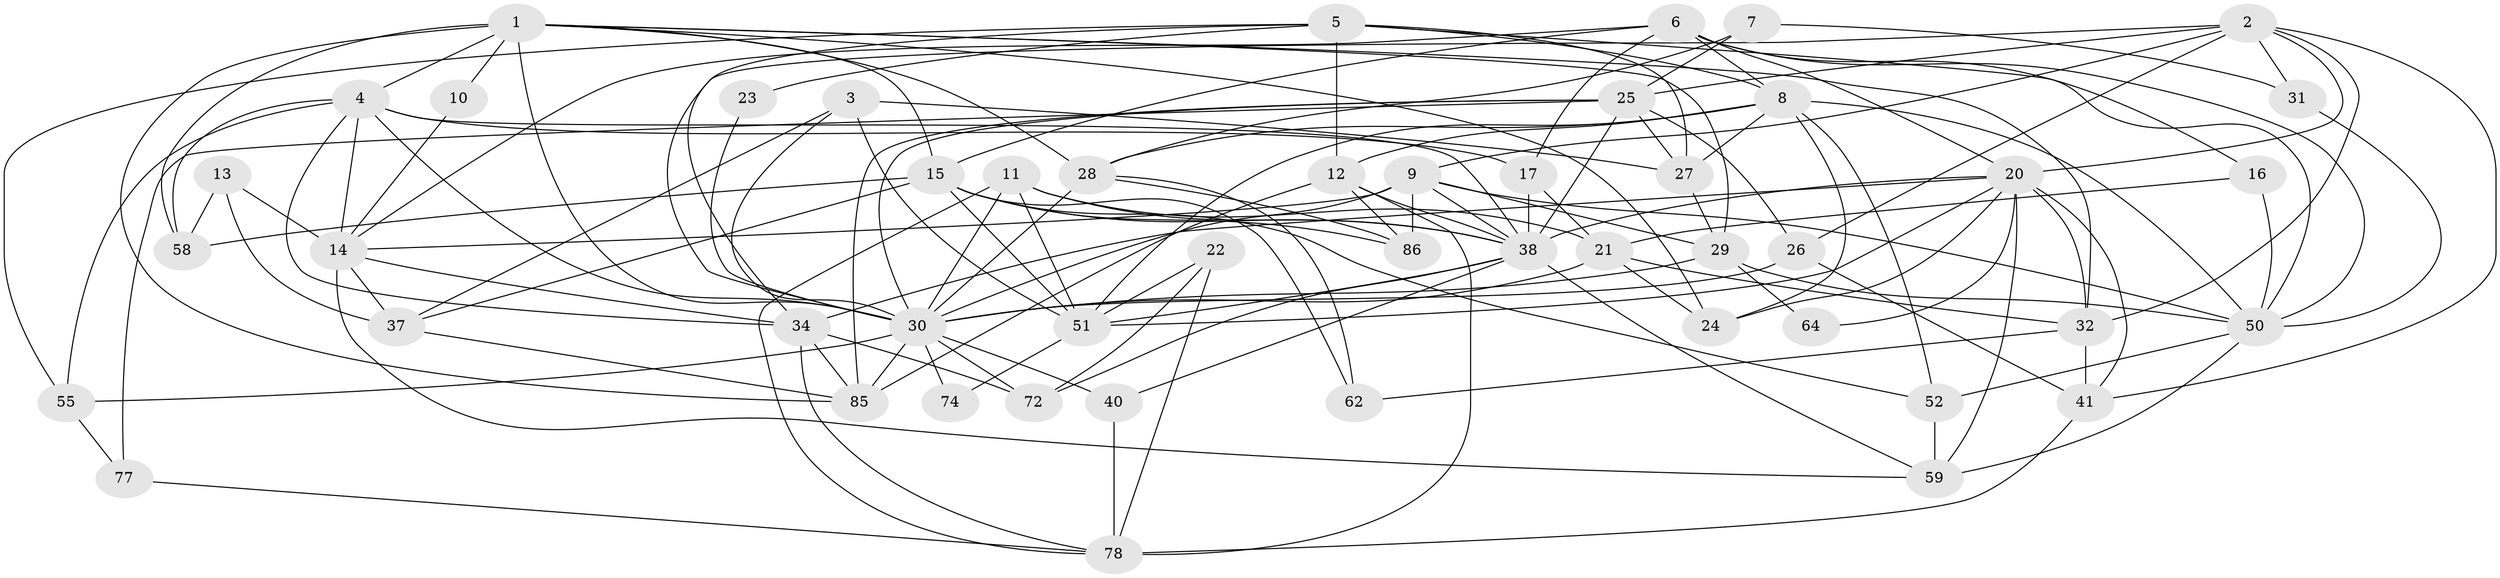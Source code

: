 // original degree distribution, {8: 0.030303030303030304, 5: 0.1717171717171717, 4: 0.26262626262626265, 3: 0.2828282828282828, 2: 0.1414141414141414, 6: 0.08080808080808081, 9: 0.010101010101010102, 7: 0.020202020202020204}
// Generated by graph-tools (version 1.1) at 2025/18/03/04/25 18:18:48]
// undirected, 49 vertices, 140 edges
graph export_dot {
graph [start="1"]
  node [color=gray90,style=filled];
  1 [super="+68"];
  2 [super="+19"];
  3;
  4 [super="+98+61"];
  5 [super="+88"];
  6 [super="+54"];
  7;
  8 [super="+65+99"];
  9 [super="+35+83"];
  10;
  11 [super="+82"];
  12 [super="+95"];
  13;
  14 [super="+48"];
  15 [super="+18"];
  16;
  17;
  20 [super="+91+67"];
  21 [super="+89"];
  22;
  23;
  24;
  25 [super="+60+45"];
  26 [super="+92"];
  27 [super="+43"];
  28 [super="+47"];
  29 [super="+90+73"];
  30 [super="+33"];
  31;
  32 [super="+42+63+36"];
  34 [super="+57+79"];
  37 [super="+39+53"];
  38 [super="+66+44"];
  40;
  41 [super="+76"];
  50;
  51 [super="+87+69"];
  52;
  55 [super="+75"];
  58;
  59 [super="+94"];
  62 [super="+71"];
  64;
  72 [super="+80"];
  74;
  77;
  78 [super="+84"];
  85 [super="+97"];
  86;
  1 -- 85;
  1 -- 24;
  1 -- 10;
  1 -- 32;
  1 -- 29;
  1 -- 4;
  1 -- 58;
  1 -- 30 [weight=2];
  1 -- 15;
  1 -- 28;
  2 -- 34;
  2 -- 26;
  2 -- 25;
  2 -- 20;
  2 -- 9;
  2 -- 31;
  2 -- 41;
  2 -- 32;
  3 -- 51;
  3 -- 27;
  3 -- 30;
  3 -- 37;
  4 -- 58;
  4 -- 38;
  4 -- 34;
  4 -- 17;
  4 -- 30;
  4 -- 55;
  4 -- 14;
  5 -- 55;
  5 -- 23;
  5 -- 50;
  5 -- 8;
  5 -- 27;
  5 -- 12;
  5 -- 30;
  6 -- 20;
  6 -- 16;
  6 -- 17;
  6 -- 50;
  6 -- 8;
  6 -- 14;
  6 -- 15;
  7 -- 25;
  7 -- 31;
  7 -- 28;
  8 -- 28;
  8 -- 51 [weight=2];
  8 -- 50;
  8 -- 24;
  8 -- 12;
  8 -- 27;
  8 -- 52;
  9 -- 86;
  9 -- 50;
  9 -- 38;
  9 -- 29;
  9 -- 30 [weight=2];
  9 -- 14;
  10 -- 14;
  11 -- 51;
  11 -- 21;
  11 -- 30;
  11 -- 78;
  11 -- 38;
  12 -- 86;
  12 -- 78;
  12 -- 38;
  12 -- 85;
  13 -- 58;
  13 -- 14;
  13 -- 37;
  14 -- 37;
  14 -- 34;
  14 -- 59;
  15 -- 38 [weight=2];
  15 -- 37;
  15 -- 51;
  15 -- 52;
  15 -- 86;
  15 -- 58;
  15 -- 62;
  16 -- 50;
  16 -- 21;
  17 -- 21;
  17 -- 38 [weight=2];
  20 -- 64;
  20 -- 32 [weight=2];
  20 -- 24;
  20 -- 41;
  20 -- 51;
  20 -- 34;
  20 -- 59;
  20 -- 38;
  21 -- 32;
  21 -- 30;
  21 -- 24;
  22 -- 72;
  22 -- 78;
  22 -- 51;
  23 -- 30;
  25 -- 85;
  25 -- 77;
  25 -- 38 [weight=2];
  25 -- 30;
  25 -- 26;
  25 -- 27;
  26 -- 30;
  26 -- 41;
  27 -- 29;
  28 -- 86;
  28 -- 62;
  28 -- 30;
  29 -- 64;
  29 -- 50;
  29 -- 30;
  30 -- 40;
  30 -- 72;
  30 -- 74;
  30 -- 85;
  30 -- 55 [weight=2];
  31 -- 50;
  32 -- 62;
  32 -- 41;
  34 -- 78;
  34 -- 85;
  34 -- 72;
  37 -- 85;
  38 -- 40;
  38 -- 72;
  38 -- 51;
  38 -- 59;
  40 -- 78;
  41 -- 78;
  50 -- 59;
  50 -- 52;
  51 -- 74;
  52 -- 59;
  55 -- 77;
  77 -- 78;
}
